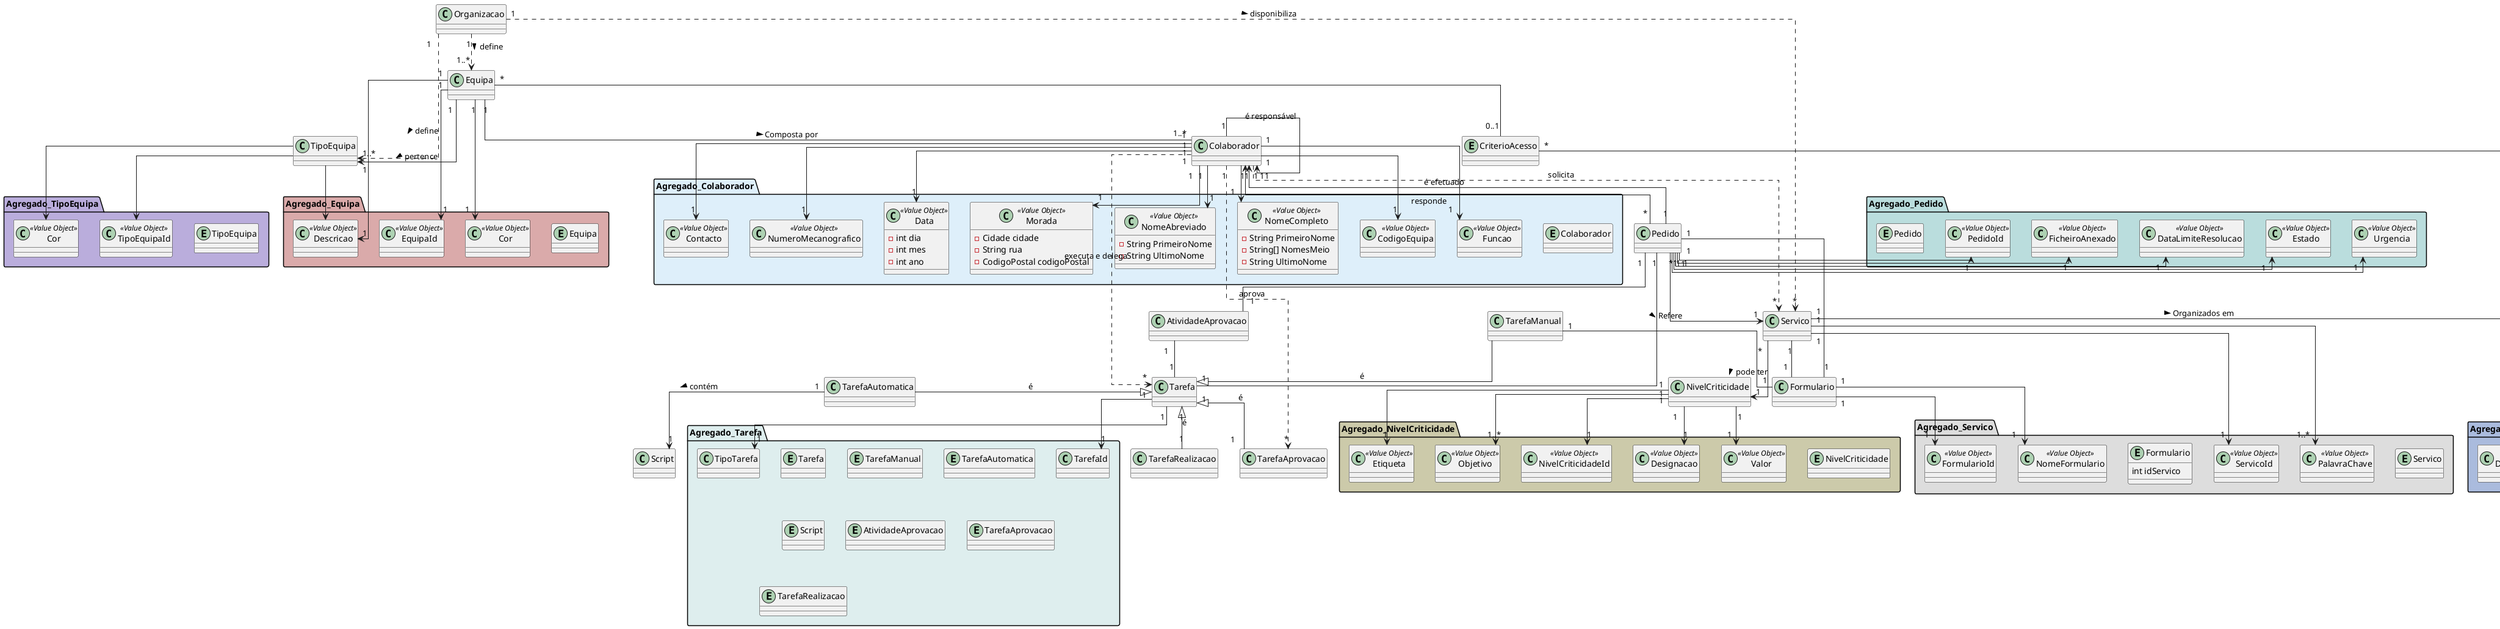 
/* Este modelo de domínio deve respeitar DDD */
@startuml
skinparam linetype ortho
'left to right direction


namespace Agregado_Servico #DDDDDD{
entity Servico{
}
class ServicoId <<Value Object>>{}
class PalavraChave <<Value Object>>{}

.Servico "1" --> "1" ServicoId
.Servico "1" --> "1..*" PalavraChave


entity Formulario{
 int idServico
 }

class NomeFormulario <<Value Object>>{}

class FormularioId <<Value Object>>{}

.Formulario "1" --> "1" NomeFormulario
.Formulario "1" --> "1" FormularioId
.Servico "1" -- "1..*" .CatalogoServico : > Organizados em
.Servico "1" -- "1" .Formulario
}

namespace Agregado_Tarefa #DEEEEE{
entity Tarefa{}

entity TarefaManual{}

entity TarefaAutomatica{}

entity Script{}

entity AtividadeAprovacao{}

entity TarefaAprovacao{}

entity TarefaRealizacao{}

.AtividadeAprovacao "1" -- "1" .Tarefa
.TarefaAutomatica "1" --> "1" .Script : contém >

.TarefaAutomatica -|> .Tarefa : é
.TarefaManual --|> .Tarefa : é

.Pedido "1" --- "1" .Tarefa

.Tarefa "1" --> "1" TipoTarefa
.Tarefa "1" -> "1" TarefaId
.Tarefa "1" <|-- "1" .TarefaAprovacao : é
.Tarefa "1" <|-- "1" .TarefaRealizacao : é
}

namespace Agregado_Equipa #DAAAAA{

entity Equipa {
}

class EquipaId <<Value Object>>{}
class Cor <<Value Object>>{}
class Descricao <<Value Object>>{}

.Equipa "1" --> "1"  Cor
.Equipa "1" --> "1" EquipaId
.Equipa "1" --> "1" Descricao
}

namespace Agregado_Pedido #BADDDD{
entity Pedido{}

class Urgencia <<Value Object>>{}
class Estado <<Value Object>>{}
class DataLimiteResolucao <<Value Object>>{}
class FicheiroAnexado <<Value Object>>{}
class PedidoId <<Value Object>>{}

.Pedido "1" -> "1" Urgencia
.Pedido "1" -> "1" Estado
.Pedido "1" -> "1" DataLimiteResolucao
.Pedido "1" -> "1" FicheiroAnexado
.Pedido "1" -> "1" PedidoId
}

namespace Agregado_Colaborador #DEEFFA {
entity Colaborador{
}

class NomeCompleto <<Value Object>>{
 -String PrimeiroNome
 -String[] NomesMeio
 -String UltimoNome
 }

class NomeAbreviado <<Value Object>>{
 -String PrimeiroNome
 -String UltimoNome
}

class Morada <<Value Object>>{
 -Cidade cidade
 -String rua
 -CodigoPostal codigoPostal
}

class Data <<Value Object>>{
 -int dia
 -int mes
 -int ano
}

class NumeroMecanografico <<Value Object>>{}
class Contacto <<Value Object>>{}
Class Funcao <<Value Object>>{}
Class CodigoEquipa <<Value Object>>{}

    .Equipa "1" -- "1..*" .Colaborador : "Composta por >"
    .Colaborador "1" --> "1" NomeCompleto
    .Colaborador "1" --> "1" NomeAbreviado
    .Colaborador "1" --> "1" Morada
    .Colaborador "1" --> "1" Data
    .Colaborador "1" --> "1" NumeroMecanografico
    .Colaborador "1" --> "1" Contacto
    .Colaborador "1" --> "1" Funcao
    .Colaborador "1" --> "1" CodigoEquipa
}

namespace Agregado_CatalogoServico #AABBDD{

entity CatalogoServico{
}

class CatalogoServicoId <<Value Object>>{}
class Titulo <<Value Object>>{}
class DescricaoBreve <<Value Object>>{}
class DescricaoCompleta <<Value Object>>{}
class Icone <<Value Object>>{}

.CatalogoServico "1" --> "1" CatalogoServicoId
.CatalogoServico "1" --> "1" Titulo
.CatalogoServico "1" --> "1" DescricaoBreve
.CatalogoServico "1" --> "1" DescricaoCompleta
.CatalogoServico "1" --> "1" Icone

}


namespace Agregado_TipoEquipa #BAADDC{
entity TipoEquipa{
}
class TipoEquipaId <<Value Object>>{}
class Cor <<Value Object>>{}

.TipoEquipa --> TipoEquipaId
.TipoEquipa --> Cor
.TipoEquipa --> Agregado_Equipa.Descricao
}


namespace Agregado_NivelCriticidade #CCCAAA{
entity NivelCriticidade{}
class NivelCriticidadeId <<Value Object>>{}
class Objetivo <<Value Object>>{}
class Etiqueta <<Value Object>>{}
class Valor <<Value Object>>{}
class Designacao <<Value Object>>{}

.NivelCriticidade "1" --> "1" NivelCriticidadeId
.NivelCriticidade "1" --> "1..*" Objetivo
.NivelCriticidade "1" --> "1" Etiqueta
.NivelCriticidade "1" --> "1" Valor
.NivelCriticidade "1" --> "1" Designacao
}

entity CriterioAcesso{}



.Equipa "1" --> "1" .TipoEquipa : pertence >
.Equipa "*" -- "0..1" .CriterioAcesso
.CriterioAcesso "*" -- "1" .CatalogoServico

.Pedido "1" -- "1" .AtividadeAprovacao


.TarefaManual "1" -- "1" .Formulario
Organizacao "1" ..> "*" .Servico : disponibiliza >
Organizacao "1" ..> "1..*" .Equipa : define >
Organizacao "1" ..> "1..*" .TipoEquipa : define >


.Servico "*" --> "1" .NivelCriticidade : pode ter >
.Pedido "1" -- "1" .Formulario
.Pedido "*" --> "1" .Servico : Refere >

.Colaborador "1" --> "1" .Colaborador : é responsável
.Colaborador "1" <-- "1" .Pedido : é efetuado
.Colaborador "1" <-- "*" .Pedido : responde
.Colaborador "1" ..> "*" .Servico : solicita
.Colaborador "1" ..> "*" .Tarefa : executa e delega
.Colaborador "1" ..> "*" .TarefaAprovacao : aprova
class Organizacao{}
@enduml